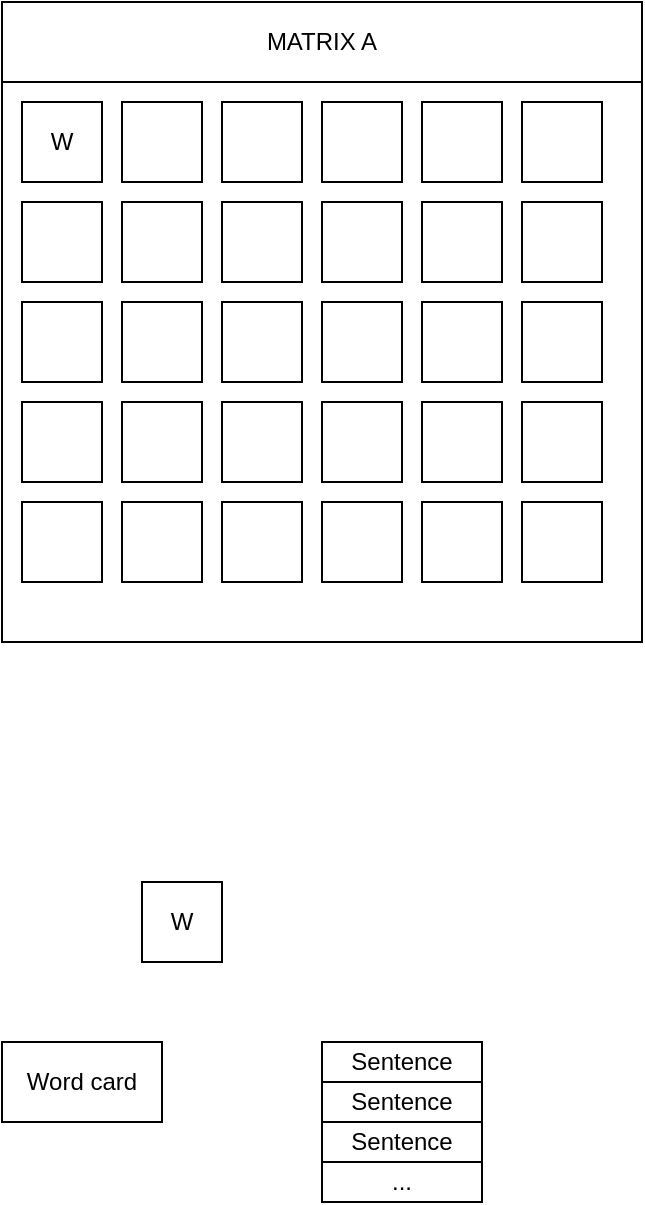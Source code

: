 <mxfile version="16.5.1" type="device"><diagram id="gJTycTYqw7m70RO-48QA" name="Page-1"><mxGraphModel dx="1102" dy="865" grid="1" gridSize="10" guides="1" tooltips="1" connect="1" arrows="1" fold="1" page="1" pageScale="1" pageWidth="850" pageHeight="1100" math="0" shadow="0"><root><mxCell id="0"/><mxCell id="1" parent="0"/><mxCell id="kyjS-qa4j9hGJau1HyXd-1" value="" style="rounded=0;whiteSpace=wrap;html=1;" vertex="1" parent="1"><mxGeometry x="120" y="80" width="320" height="280" as="geometry"/></mxCell><mxCell id="kyjS-qa4j9hGJau1HyXd-2" value="W" style="rounded=0;whiteSpace=wrap;html=1;" vertex="1" parent="1"><mxGeometry x="130" y="90" width="40" height="40" as="geometry"/></mxCell><mxCell id="kyjS-qa4j9hGJau1HyXd-3" value="" style="rounded=0;whiteSpace=wrap;html=1;" vertex="1" parent="1"><mxGeometry x="180" y="90" width="40" height="40" as="geometry"/></mxCell><mxCell id="kyjS-qa4j9hGJau1HyXd-5" value="" style="rounded=0;whiteSpace=wrap;html=1;" vertex="1" parent="1"><mxGeometry x="280" y="90" width="40" height="40" as="geometry"/></mxCell><mxCell id="kyjS-qa4j9hGJau1HyXd-6" value="" style="rounded=0;whiteSpace=wrap;html=1;" vertex="1" parent="1"><mxGeometry x="230" y="90" width="40" height="40" as="geometry"/></mxCell><mxCell id="kyjS-qa4j9hGJau1HyXd-7" value="" style="rounded=0;whiteSpace=wrap;html=1;" vertex="1" parent="1"><mxGeometry x="330" y="90" width="40" height="40" as="geometry"/></mxCell><mxCell id="kyjS-qa4j9hGJau1HyXd-8" value="" style="rounded=0;whiteSpace=wrap;html=1;" vertex="1" parent="1"><mxGeometry x="380" y="90" width="40" height="40" as="geometry"/></mxCell><mxCell id="kyjS-qa4j9hGJau1HyXd-9" value="" style="rounded=0;whiteSpace=wrap;html=1;" vertex="1" parent="1"><mxGeometry x="130" y="140" width="40" height="40" as="geometry"/></mxCell><mxCell id="kyjS-qa4j9hGJau1HyXd-10" value="" style="rounded=0;whiteSpace=wrap;html=1;" vertex="1" parent="1"><mxGeometry x="180" y="140" width="40" height="40" as="geometry"/></mxCell><mxCell id="kyjS-qa4j9hGJau1HyXd-11" value="" style="rounded=0;whiteSpace=wrap;html=1;" vertex="1" parent="1"><mxGeometry x="280" y="140" width="40" height="40" as="geometry"/></mxCell><mxCell id="kyjS-qa4j9hGJau1HyXd-12" value="" style="rounded=0;whiteSpace=wrap;html=1;" vertex="1" parent="1"><mxGeometry x="230" y="140" width="40" height="40" as="geometry"/></mxCell><mxCell id="kyjS-qa4j9hGJau1HyXd-13" value="" style="rounded=0;whiteSpace=wrap;html=1;" vertex="1" parent="1"><mxGeometry x="330" y="140" width="40" height="40" as="geometry"/></mxCell><mxCell id="kyjS-qa4j9hGJau1HyXd-14" value="" style="rounded=0;whiteSpace=wrap;html=1;" vertex="1" parent="1"><mxGeometry x="380" y="140" width="40" height="40" as="geometry"/></mxCell><mxCell id="kyjS-qa4j9hGJau1HyXd-15" value="" style="rounded=0;whiteSpace=wrap;html=1;" vertex="1" parent="1"><mxGeometry x="130" y="190" width="40" height="40" as="geometry"/></mxCell><mxCell id="kyjS-qa4j9hGJau1HyXd-16" value="" style="rounded=0;whiteSpace=wrap;html=1;" vertex="1" parent="1"><mxGeometry x="180" y="190" width="40" height="40" as="geometry"/></mxCell><mxCell id="kyjS-qa4j9hGJau1HyXd-17" value="" style="rounded=0;whiteSpace=wrap;html=1;" vertex="1" parent="1"><mxGeometry x="280" y="190" width="40" height="40" as="geometry"/></mxCell><mxCell id="kyjS-qa4j9hGJau1HyXd-18" value="" style="rounded=0;whiteSpace=wrap;html=1;" vertex="1" parent="1"><mxGeometry x="230" y="190" width="40" height="40" as="geometry"/></mxCell><mxCell id="kyjS-qa4j9hGJau1HyXd-19" value="" style="rounded=0;whiteSpace=wrap;html=1;" vertex="1" parent="1"><mxGeometry x="330" y="190" width="40" height="40" as="geometry"/></mxCell><mxCell id="kyjS-qa4j9hGJau1HyXd-20" value="" style="rounded=0;whiteSpace=wrap;html=1;" vertex="1" parent="1"><mxGeometry x="380" y="190" width="40" height="40" as="geometry"/></mxCell><mxCell id="kyjS-qa4j9hGJau1HyXd-21" value="" style="rounded=0;whiteSpace=wrap;html=1;" vertex="1" parent="1"><mxGeometry x="130" y="240" width="40" height="40" as="geometry"/></mxCell><mxCell id="kyjS-qa4j9hGJau1HyXd-22" value="" style="rounded=0;whiteSpace=wrap;html=1;" vertex="1" parent="1"><mxGeometry x="180" y="240" width="40" height="40" as="geometry"/></mxCell><mxCell id="kyjS-qa4j9hGJau1HyXd-23" value="" style="rounded=0;whiteSpace=wrap;html=1;" vertex="1" parent="1"><mxGeometry x="280" y="240" width="40" height="40" as="geometry"/></mxCell><mxCell id="kyjS-qa4j9hGJau1HyXd-24" value="" style="rounded=0;whiteSpace=wrap;html=1;" vertex="1" parent="1"><mxGeometry x="230" y="240" width="40" height="40" as="geometry"/></mxCell><mxCell id="kyjS-qa4j9hGJau1HyXd-25" value="" style="rounded=0;whiteSpace=wrap;html=1;" vertex="1" parent="1"><mxGeometry x="330" y="240" width="40" height="40" as="geometry"/></mxCell><mxCell id="kyjS-qa4j9hGJau1HyXd-26" value="" style="rounded=0;whiteSpace=wrap;html=1;" vertex="1" parent="1"><mxGeometry x="380" y="240" width="40" height="40" as="geometry"/></mxCell><mxCell id="kyjS-qa4j9hGJau1HyXd-27" value="" style="rounded=0;whiteSpace=wrap;html=1;" vertex="1" parent="1"><mxGeometry x="130" y="290" width="40" height="40" as="geometry"/></mxCell><mxCell id="kyjS-qa4j9hGJau1HyXd-28" value="" style="rounded=0;whiteSpace=wrap;html=1;" vertex="1" parent="1"><mxGeometry x="180" y="290" width="40" height="40" as="geometry"/></mxCell><mxCell id="kyjS-qa4j9hGJau1HyXd-29" value="" style="rounded=0;whiteSpace=wrap;html=1;" vertex="1" parent="1"><mxGeometry x="280" y="290" width="40" height="40" as="geometry"/></mxCell><mxCell id="kyjS-qa4j9hGJau1HyXd-30" value="" style="rounded=0;whiteSpace=wrap;html=1;" vertex="1" parent="1"><mxGeometry x="230" y="290" width="40" height="40" as="geometry"/></mxCell><mxCell id="kyjS-qa4j9hGJau1HyXd-31" value="" style="rounded=0;whiteSpace=wrap;html=1;" vertex="1" parent="1"><mxGeometry x="330" y="290" width="40" height="40" as="geometry"/></mxCell><mxCell id="kyjS-qa4j9hGJau1HyXd-32" value="" style="rounded=0;whiteSpace=wrap;html=1;" vertex="1" parent="1"><mxGeometry x="380" y="290" width="40" height="40" as="geometry"/></mxCell><mxCell id="kyjS-qa4j9hGJau1HyXd-33" value="MATRIX A" style="rounded=0;whiteSpace=wrap;html=1;" vertex="1" parent="1"><mxGeometry x="120" y="40" width="320" height="40" as="geometry"/></mxCell><mxCell id="kyjS-qa4j9hGJau1HyXd-34" value="W" style="rounded=0;whiteSpace=wrap;html=1;" vertex="1" parent="1"><mxGeometry x="190" y="480" width="40" height="40" as="geometry"/></mxCell><mxCell id="kyjS-qa4j9hGJau1HyXd-35" value="Word card" style="rounded=0;whiteSpace=wrap;html=1;" vertex="1" parent="1"><mxGeometry x="120" y="560" width="80" height="40" as="geometry"/></mxCell><mxCell id="kyjS-qa4j9hGJau1HyXd-36" value="Sentence" style="rounded=0;whiteSpace=wrap;html=1;" vertex="1" parent="1"><mxGeometry x="280" y="560" width="80" height="20" as="geometry"/></mxCell><mxCell id="kyjS-qa4j9hGJau1HyXd-37" value="Sentence" style="rounded=0;whiteSpace=wrap;html=1;" vertex="1" parent="1"><mxGeometry x="280" y="580" width="80" height="20" as="geometry"/></mxCell><mxCell id="kyjS-qa4j9hGJau1HyXd-38" value="Sentence" style="rounded=0;whiteSpace=wrap;html=1;" vertex="1" parent="1"><mxGeometry x="280" y="600" width="80" height="20" as="geometry"/></mxCell><mxCell id="kyjS-qa4j9hGJau1HyXd-39" value="..." style="rounded=0;whiteSpace=wrap;html=1;" vertex="1" parent="1"><mxGeometry x="280" y="620" width="80" height="20" as="geometry"/></mxCell></root></mxGraphModel></diagram></mxfile>